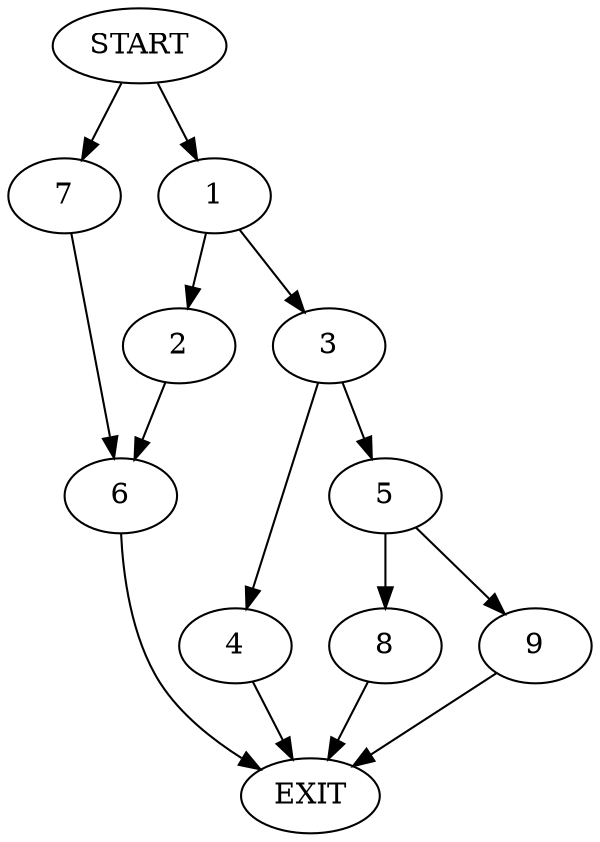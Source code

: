 digraph {
0 [label="START"]
10 [label="EXIT"]
0 -> 1
1 -> 2
1 -> 3
3 -> 4
3 -> 5
2 -> 6
6 -> 10
0 -> 7
7 -> 6
5 -> 8
5 -> 9
4 -> 10
9 -> 10
8 -> 10
}
